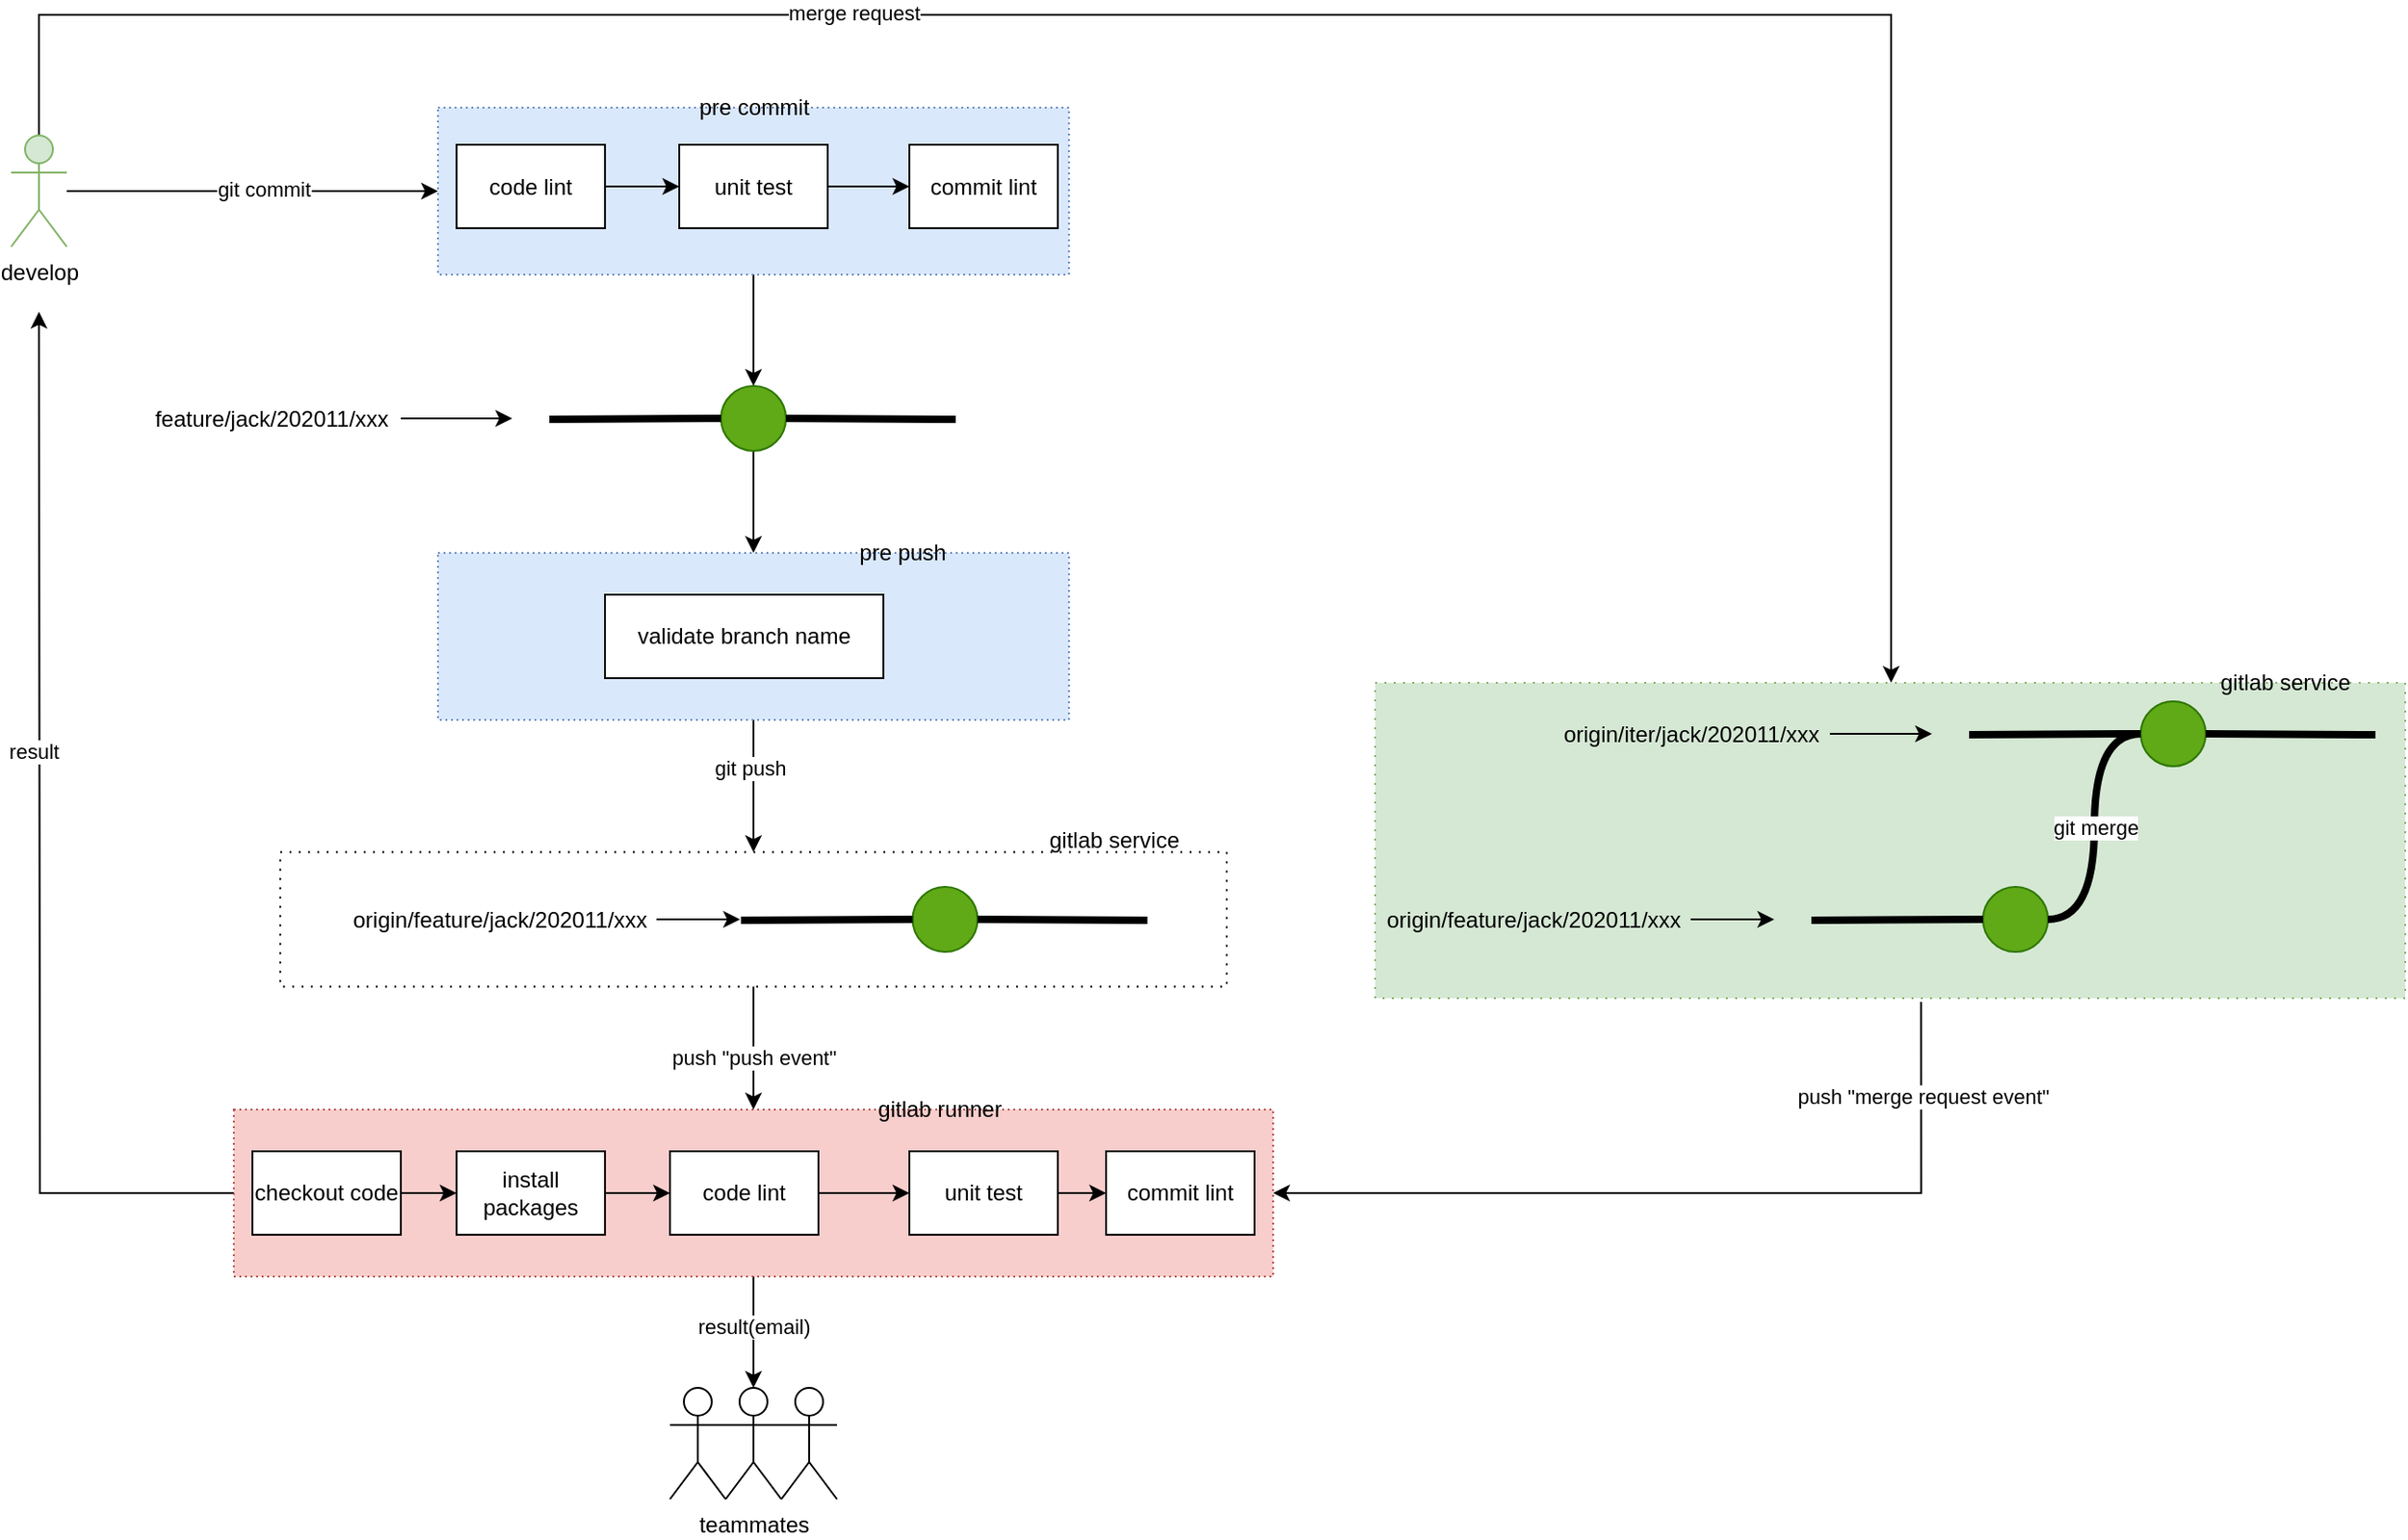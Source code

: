 <mxfile version="13.6.5">
    <diagram id="jrl2cAKtcjZzT-IVf9P4" name="Page-1">
        <mxGraphModel dx="771" dy="474" grid="1" gridSize="10" guides="1" tooltips="1" connect="1" arrows="1" fold="1" page="1" pageScale="1" pageWidth="1654" pageHeight="1169" background="none" math="0" shadow="0">
            <root>
                <mxCell id="0"/>
                <mxCell id="1" parent="0"/>
                <mxCell id="7GCo5LEJixltOBhCESSf-112" style="edgeStyle=orthogonalEdgeStyle;rounded=0;orthogonalLoop=1;jettySize=auto;html=1;strokeWidth=1;exitX=0.5;exitY=0;exitDx=0;exitDy=0;exitPerimeter=0;" parent="1" source="18" target="7GCo5LEJixltOBhCESSf-97" edge="1">
                    <mxGeometry relative="1" as="geometry">
                        <mxPoint x="25" y="360" as="sourcePoint"/>
                        <Array as="points">
                            <mxPoint x="25" y="310"/>
                            <mxPoint x="1023" y="310"/>
                        </Array>
                    </mxGeometry>
                </mxCell>
                <mxCell id="7GCo5LEJixltOBhCESSf-113" value="merge request" style="edgeLabel;html=1;align=center;verticalAlign=middle;resizable=0;points=[];" parent="7GCo5LEJixltOBhCESSf-112" vertex="1" connectable="0">
                    <mxGeometry x="-0.292" y="1" relative="1" as="geometry">
                        <mxPoint as="offset"/>
                    </mxGeometry>
                </mxCell>
                <mxCell id="7GCo5LEJixltOBhCESSf-118" style="edgeStyle=orthogonalEdgeStyle;rounded=0;orthogonalLoop=1;jettySize=auto;html=1;entryX=0;entryY=0.5;entryDx=0;entryDy=0;strokeWidth=1;" parent="1" source="18" target="35" edge="1">
                    <mxGeometry relative="1" as="geometry"/>
                </mxCell>
                <mxCell id="7GCo5LEJixltOBhCESSf-119" value="git commit" style="edgeLabel;html=1;align=center;verticalAlign=middle;resizable=0;points=[];" parent="7GCo5LEJixltOBhCESSf-118" vertex="1" connectable="0">
                    <mxGeometry x="0.06" y="1" relative="1" as="geometry">
                        <mxPoint as="offset"/>
                    </mxGeometry>
                </mxCell>
                <mxCell id="18" value="develop" style="shape=umlActor;verticalLabelPosition=bottom;verticalAlign=top;html=1;outlineConnect=0;fillColor=#d5e8d4;strokeColor=#82b366;" parent="1" vertex="1">
                    <mxGeometry x="10" y="375" width="30" height="60" as="geometry"/>
                </mxCell>
                <mxCell id="51" style="edgeStyle=orthogonalEdgeStyle;rounded=0;orthogonalLoop=1;jettySize=auto;html=1;entryX=0.5;entryY=0;entryDx=0;entryDy=0;strokeWidth=1;" parent="1" source="35" target="47" edge="1">
                    <mxGeometry relative="1" as="geometry"/>
                </mxCell>
                <mxCell id="35" value="" style="rounded=0;whiteSpace=wrap;html=1;dashed=1;dashPattern=1 2;fillColor=#dae8fc;strokeColor=#6c8ebf;" parent="1" vertex="1">
                    <mxGeometry x="240" y="360" width="340" height="90" as="geometry"/>
                </mxCell>
                <mxCell id="39" style="edgeStyle=orthogonalEdgeStyle;rounded=0;orthogonalLoop=1;jettySize=auto;html=1;entryX=0;entryY=0.5;entryDx=0;entryDy=0;" parent="1" source="36" target="37" edge="1">
                    <mxGeometry relative="1" as="geometry"/>
                </mxCell>
                <mxCell id="36" value="code lint" style="rounded=0;whiteSpace=wrap;html=1;" parent="1" vertex="1">
                    <mxGeometry x="250" y="380" width="80" height="45" as="geometry"/>
                </mxCell>
                <mxCell id="40" style="edgeStyle=orthogonalEdgeStyle;rounded=0;orthogonalLoop=1;jettySize=auto;html=1;entryX=0;entryY=0.5;entryDx=0;entryDy=0;" parent="1" source="37" target="38" edge="1">
                    <mxGeometry relative="1" as="geometry"/>
                </mxCell>
                <mxCell id="37" value="unit test" style="rounded=0;whiteSpace=wrap;html=1;" parent="1" vertex="1">
                    <mxGeometry x="370" y="380" width="80" height="45" as="geometry"/>
                </mxCell>
                <mxCell id="38" value="commit lint" style="rounded=0;whiteSpace=wrap;html=1;" parent="1" vertex="1">
                    <mxGeometry x="494" y="380" width="80" height="45" as="geometry"/>
                </mxCell>
                <mxCell id="82" style="edgeStyle=orthogonalEdgeStyle;rounded=0;orthogonalLoop=1;jettySize=auto;html=1;entryX=0.5;entryY=0;entryDx=0;entryDy=0;strokeWidth=1;fontColor=#ffffff;" parent="1" source="44" target="78" edge="1">
                    <mxGeometry relative="1" as="geometry"/>
                </mxCell>
                <mxCell id="84" value="git push" style="edgeLabel;html=1;align=center;verticalAlign=middle;resizable=0;points=[];fontColor=#000000;" parent="82" vertex="1" connectable="0">
                    <mxGeometry x="-0.276" y="-2" relative="1" as="geometry">
                        <mxPoint as="offset"/>
                    </mxGeometry>
                </mxCell>
                <mxCell id="44" value="" style="rounded=0;whiteSpace=wrap;html=1;dashed=1;dashPattern=1 2;fillColor=#dae8fc;strokeColor=#6c8ebf;" parent="1" vertex="1">
                    <mxGeometry x="240" y="600" width="340" height="90" as="geometry"/>
                </mxCell>
                <mxCell id="45" value="validate branch name" style="rounded=0;whiteSpace=wrap;html=1;" parent="1" vertex="1">
                    <mxGeometry x="330" y="622.5" width="150" height="45" as="geometry"/>
                </mxCell>
                <mxCell id="46" value="pre commit" style="text;html=1;align=center;verticalAlign=middle;resizable=0;points=[];autosize=1;" parent="1" vertex="1">
                    <mxGeometry x="375" y="350" width="70" height="20" as="geometry"/>
                </mxCell>
                <mxCell id="62" style="edgeStyle=orthogonalEdgeStyle;rounded=0;orthogonalLoop=1;jettySize=auto;html=1;strokeWidth=1;fontColor=#ffffff;" parent="1" source="47" target="44" edge="1">
                    <mxGeometry relative="1" as="geometry"/>
                </mxCell>
                <mxCell id="47" value="" style="ellipse;whiteSpace=wrap;html=1;aspect=fixed;fillColor=#60a917;strokeColor=#2D7600;fontColor=#ffffff;" parent="1" vertex="1">
                    <mxGeometry x="392.5" y="510" width="35" height="35" as="geometry"/>
                </mxCell>
                <mxCell id="48" value="" style="endArrow=none;html=1;entryX=0;entryY=0.5;entryDx=0;entryDy=0;strokeWidth=4;" parent="1" target="47" edge="1">
                    <mxGeometry width="50" height="50" relative="1" as="geometry">
                        <mxPoint x="300" y="528" as="sourcePoint"/>
                        <mxPoint x="315" y="510" as="targetPoint"/>
                    </mxGeometry>
                </mxCell>
                <mxCell id="50" value="" style="endArrow=none;html=1;exitX=1;exitY=0.5;exitDx=0;exitDy=0;strokeWidth=4;" parent="1" source="47" edge="1">
                    <mxGeometry width="50" height="50" relative="1" as="geometry">
                        <mxPoint x="469" y="542.5" as="sourcePoint"/>
                        <mxPoint x="519" y="528" as="targetPoint"/>
                    </mxGeometry>
                </mxCell>
                <mxCell id="53" style="edgeStyle=orthogonalEdgeStyle;rounded=0;orthogonalLoop=1;jettySize=auto;html=1;strokeWidth=1;" parent="1" source="52" edge="1">
                    <mxGeometry relative="1" as="geometry">
                        <mxPoint x="280" y="527.5" as="targetPoint"/>
                    </mxGeometry>
                </mxCell>
                <mxCell id="52" value="feature/jack/202011/xxx" style="text;html=1;align=center;verticalAlign=middle;resizable=0;points=[];autosize=1;" parent="1" vertex="1">
                    <mxGeometry x="80" y="517.5" width="140" height="20" as="geometry"/>
                </mxCell>
                <mxCell id="56" value="" style="ellipse;whiteSpace=wrap;html=1;aspect=fixed;fillColor=#60a917;strokeColor=#2D7600;fontColor=#ffffff;" parent="1" vertex="1">
                    <mxGeometry x="495.75" y="780" width="35" height="35" as="geometry"/>
                </mxCell>
                <mxCell id="57" value="" style="endArrow=none;html=1;entryX=0;entryY=0.5;entryDx=0;entryDy=0;strokeWidth=4;" parent="1" target="56" edge="1">
                    <mxGeometry width="50" height="50" relative="1" as="geometry">
                        <mxPoint x="403.25" y="798" as="sourcePoint"/>
                        <mxPoint x="418.25" y="780" as="targetPoint"/>
                    </mxGeometry>
                </mxCell>
                <mxCell id="58" value="" style="endArrow=none;html=1;exitX=1;exitY=0.5;exitDx=0;exitDy=0;strokeWidth=4;" parent="1" source="56" edge="1">
                    <mxGeometry width="50" height="50" relative="1" as="geometry">
                        <mxPoint x="572.25" y="812.5" as="sourcePoint"/>
                        <mxPoint x="622.25" y="798" as="targetPoint"/>
                    </mxGeometry>
                </mxCell>
                <mxCell id="60" style="edgeStyle=orthogonalEdgeStyle;rounded=0;orthogonalLoop=1;jettySize=auto;html=1;strokeWidth=1;" parent="1" source="61" edge="1">
                    <mxGeometry relative="1" as="geometry">
                        <mxPoint x="402.75" y="797.5" as="targetPoint"/>
                    </mxGeometry>
                </mxCell>
                <mxCell id="61" value="origin/feature/jack/202011/xxx" style="text;html=1;align=center;verticalAlign=middle;resizable=0;points=[];autosize=1;" parent="1" vertex="1">
                    <mxGeometry x="187.75" y="787.5" width="170" height="20" as="geometry"/>
                </mxCell>
                <mxCell id="64" value="pre push" style="text;html=1;align=center;verticalAlign=middle;resizable=0;points=[];autosize=1;fontColor=#000000;" parent="1" vertex="1">
                    <mxGeometry x="460" y="590" width="60" height="20" as="geometry"/>
                </mxCell>
                <mxCell id="7GCo5LEJixltOBhCESSf-116" style="edgeStyle=orthogonalEdgeStyle;rounded=0;orthogonalLoop=1;jettySize=auto;html=1;strokeWidth=1;" parent="1" source="69" edge="1">
                    <mxGeometry relative="1" as="geometry">
                        <mxPoint x="25" y="470" as="targetPoint"/>
                    </mxGeometry>
                </mxCell>
                <mxCell id="7GCo5LEJixltOBhCESSf-117" value="result" style="edgeLabel;html=1;align=center;verticalAlign=middle;resizable=0;points=[];" parent="7GCo5LEJixltOBhCESSf-116" vertex="1" connectable="0">
                    <mxGeometry x="0.183" y="3" relative="1" as="geometry">
                        <mxPoint as="offset"/>
                    </mxGeometry>
                </mxCell>
                <mxCell id="7GCo5LEJixltOBhCESSf-121" style="edgeStyle=orthogonalEdgeStyle;rounded=0;orthogonalLoop=1;jettySize=auto;html=1;strokeWidth=1;" parent="1" source="69" edge="1">
                    <mxGeometry relative="1" as="geometry">
                        <mxPoint x="410" y="1050" as="targetPoint"/>
                    </mxGeometry>
                </mxCell>
                <mxCell id="7GCo5LEJixltOBhCESSf-122" value="result(email)" style="edgeLabel;html=1;align=center;verticalAlign=middle;resizable=0;points=[];" parent="7GCo5LEJixltOBhCESSf-121" vertex="1" connectable="0">
                    <mxGeometry x="-0.1" relative="1" as="geometry">
                        <mxPoint as="offset"/>
                    </mxGeometry>
                </mxCell>
                <mxCell id="69" value="" style="rounded=0;whiteSpace=wrap;html=1;dashed=1;dashPattern=1 2;fillColor=#f8cecc;strokeColor=#b85450;" parent="1" vertex="1">
                    <mxGeometry x="130" y="900" width="560" height="90" as="geometry"/>
                </mxCell>
                <mxCell id="70" style="edgeStyle=orthogonalEdgeStyle;rounded=0;orthogonalLoop=1;jettySize=auto;html=1;entryX=0;entryY=0.5;entryDx=0;entryDy=0;" parent="1" source="71" target="73" edge="1">
                    <mxGeometry relative="1" as="geometry"/>
                </mxCell>
                <mxCell id="71" value="code lint" style="rounded=0;whiteSpace=wrap;html=1;" parent="1" vertex="1">
                    <mxGeometry x="365" y="922.5" width="80" height="45" as="geometry"/>
                </mxCell>
                <mxCell id="72" style="edgeStyle=orthogonalEdgeStyle;rounded=0;orthogonalLoop=1;jettySize=auto;html=1;entryX=0;entryY=0.5;entryDx=0;entryDy=0;" parent="1" source="73" target="74" edge="1">
                    <mxGeometry relative="1" as="geometry"/>
                </mxCell>
                <mxCell id="73" value="unit test" style="rounded=0;whiteSpace=wrap;html=1;" parent="1" vertex="1">
                    <mxGeometry x="494" y="922.5" width="80" height="45" as="geometry"/>
                </mxCell>
                <mxCell id="74" value="commit lint" style="rounded=0;whiteSpace=wrap;html=1;" parent="1" vertex="1">
                    <mxGeometry x="600" y="922.5" width="80" height="45" as="geometry"/>
                </mxCell>
                <mxCell id="75" value="gitlab runner" style="text;html=1;align=center;verticalAlign=middle;resizable=0;points=[];autosize=1;" parent="1" vertex="1">
                    <mxGeometry x="470" y="890" width="80" height="20" as="geometry"/>
                </mxCell>
                <mxCell id="83" style="edgeStyle=orthogonalEdgeStyle;rounded=0;orthogonalLoop=1;jettySize=auto;html=1;entryX=0.5;entryY=0;entryDx=0;entryDy=0;strokeWidth=1;fontColor=#ffffff;" parent="1" source="78" target="69" edge="1">
                    <mxGeometry relative="1" as="geometry"/>
                </mxCell>
                <mxCell id="85" value="push &quot;push event&quot;" style="edgeLabel;html=1;align=center;verticalAlign=middle;resizable=0;points=[];fontColor=#000000;" parent="83" vertex="1" connectable="0">
                    <mxGeometry x="-0.071" relative="1" as="geometry">
                        <mxPoint y="6.5" as="offset"/>
                    </mxGeometry>
                </mxCell>
                <mxCell id="78" value="" style="rounded=0;whiteSpace=wrap;html=1;fillColor=none;dashed=1;dashPattern=1 4;" parent="1" vertex="1">
                    <mxGeometry x="155" y="761.25" width="510" height="72.5" as="geometry"/>
                </mxCell>
                <mxCell id="79" value="gitlab service" style="text;html=1;align=center;verticalAlign=middle;resizable=0;points=[];autosize=1;fontColor=#000000;" parent="1" vertex="1">
                    <mxGeometry x="559" y="745" width="90" height="20" as="geometry"/>
                </mxCell>
                <mxCell id="96" style="edgeStyle=orthogonalEdgeStyle;rounded=0;orthogonalLoop=1;jettySize=auto;html=1;entryX=0;entryY=0.5;entryDx=0;entryDy=0;strokeWidth=1;fontColor=#ffffff;" parent="1" source="86" target="94" edge="1">
                    <mxGeometry relative="1" as="geometry"/>
                </mxCell>
                <mxCell id="86" value="checkout code" style="rounded=0;whiteSpace=wrap;html=1;" parent="1" vertex="1">
                    <mxGeometry x="140" y="922.5" width="80" height="45" as="geometry"/>
                </mxCell>
                <mxCell id="97" style="edgeStyle=orthogonalEdgeStyle;rounded=0;orthogonalLoop=1;jettySize=auto;html=1;entryX=0;entryY=0.5;entryDx=0;entryDy=0;strokeWidth=1;fontColor=#ffffff;" parent="1" source="94" target="71" edge="1">
                    <mxGeometry relative="1" as="geometry"/>
                </mxCell>
                <mxCell id="94" value="install packages" style="rounded=0;whiteSpace=wrap;html=1;" parent="1" vertex="1">
                    <mxGeometry x="250" y="922.5" width="80" height="45" as="geometry"/>
                </mxCell>
                <mxCell id="7GCo5LEJixltOBhCESSf-114" style="edgeStyle=orthogonalEdgeStyle;rounded=0;orthogonalLoop=1;jettySize=auto;html=1;entryX=1;entryY=0.5;entryDx=0;entryDy=0;strokeWidth=1;exitX=0.53;exitY=1.012;exitDx=0;exitDy=0;exitPerimeter=0;" parent="1" source="7GCo5LEJixltOBhCESSf-97" target="69" edge="1">
                    <mxGeometry relative="1" as="geometry">
                        <Array as="points">
                            <mxPoint x="1039" y="945"/>
                        </Array>
                    </mxGeometry>
                </mxCell>
                <mxCell id="7GCo5LEJixltOBhCESSf-115" value="push &quot;merge request event&quot;" style="edgeLabel;html=1;align=center;verticalAlign=middle;resizable=0;points=[];" parent="7GCo5LEJixltOBhCESSf-114" vertex="1" connectable="0">
                    <mxGeometry x="-0.775" y="1" relative="1" as="geometry">
                        <mxPoint as="offset"/>
                    </mxGeometry>
                </mxCell>
                <mxCell id="7GCo5LEJixltOBhCESSf-97" value="" style="rounded=0;whiteSpace=wrap;html=1;fillColor=#d5e8d4;dashed=1;dashPattern=1 4;strokeColor=#82b366;" parent="1" vertex="1">
                    <mxGeometry x="745" y="670" width="555" height="170" as="geometry"/>
                </mxCell>
                <mxCell id="7GCo5LEJixltOBhCESSf-100" value="" style="ellipse;whiteSpace=wrap;html=1;aspect=fixed;fillColor=#60a917;strokeColor=#2D7600;fontColor=#ffffff;" parent="1" vertex="1">
                    <mxGeometry x="1072.5" y="780" width="35" height="35" as="geometry"/>
                </mxCell>
                <mxCell id="7GCo5LEJixltOBhCESSf-101" value="" style="endArrow=none;html=1;entryX=0;entryY=0.5;entryDx=0;entryDy=0;strokeWidth=4;" parent="1" target="7GCo5LEJixltOBhCESSf-100" edge="1">
                    <mxGeometry width="50" height="50" relative="1" as="geometry">
                        <mxPoint x="980" y="798" as="sourcePoint"/>
                        <mxPoint x="995" y="780" as="targetPoint"/>
                    </mxGeometry>
                </mxCell>
                <mxCell id="7GCo5LEJixltOBhCESSf-103" style="edgeStyle=orthogonalEdgeStyle;rounded=0;orthogonalLoop=1;jettySize=auto;html=1;strokeWidth=1;" parent="1" source="7GCo5LEJixltOBhCESSf-104" edge="1">
                    <mxGeometry relative="1" as="geometry">
                        <mxPoint x="960" y="797.5" as="targetPoint"/>
                    </mxGeometry>
                </mxCell>
                <mxCell id="7GCo5LEJixltOBhCESSf-104" value="origin/feature/jack/202011/xxx" style="text;html=1;align=center;verticalAlign=middle;resizable=0;points=[];autosize=1;" parent="1" vertex="1">
                    <mxGeometry x="745" y="787.5" width="170" height="20" as="geometry"/>
                </mxCell>
                <mxCell id="7GCo5LEJixltOBhCESSf-105" value="" style="ellipse;whiteSpace=wrap;html=1;aspect=fixed;fillColor=#60a917;strokeColor=#2D7600;fontColor=#ffffff;" parent="1" vertex="1">
                    <mxGeometry x="1157.5" y="680" width="35" height="35" as="geometry"/>
                </mxCell>
                <mxCell id="7GCo5LEJixltOBhCESSf-106" value="" style="endArrow=none;html=1;entryX=0;entryY=0.5;entryDx=0;entryDy=0;strokeWidth=4;" parent="1" target="7GCo5LEJixltOBhCESSf-105" edge="1">
                    <mxGeometry width="50" height="50" relative="1" as="geometry">
                        <mxPoint x="1065" y="698" as="sourcePoint"/>
                        <mxPoint x="1080" y="680" as="targetPoint"/>
                    </mxGeometry>
                </mxCell>
                <mxCell id="7GCo5LEJixltOBhCESSf-107" value="" style="endArrow=none;html=1;exitX=1;exitY=0.5;exitDx=0;exitDy=0;strokeWidth=4;" parent="1" source="7GCo5LEJixltOBhCESSf-105" edge="1">
                    <mxGeometry width="50" height="50" relative="1" as="geometry">
                        <mxPoint x="1234" y="712.5" as="sourcePoint"/>
                        <mxPoint x="1284" y="698" as="targetPoint"/>
                    </mxGeometry>
                </mxCell>
                <mxCell id="7GCo5LEJixltOBhCESSf-108" style="edgeStyle=orthogonalEdgeStyle;rounded=0;orthogonalLoop=1;jettySize=auto;html=1;strokeWidth=1;" parent="1" source="7GCo5LEJixltOBhCESSf-109" edge="1">
                    <mxGeometry relative="1" as="geometry">
                        <mxPoint x="1045" y="697.5" as="targetPoint"/>
                    </mxGeometry>
                </mxCell>
                <mxCell id="7GCo5LEJixltOBhCESSf-109" value="origin/iter/jack/202011/xxx" style="text;html=1;align=center;verticalAlign=middle;resizable=0;points=[];autosize=1;" parent="1" vertex="1">
                    <mxGeometry x="840" y="687.5" width="150" height="20" as="geometry"/>
                </mxCell>
                <mxCell id="7GCo5LEJixltOBhCESSf-110" value="git merge" style="endArrow=none;html=1;entryX=0;entryY=0.5;entryDx=0;entryDy=0;exitX=1;exitY=0.5;exitDx=0;exitDy=0;strokeWidth=4;edgeStyle=orthogonalEdgeStyle;curved=1;" parent="1" source="7GCo5LEJixltOBhCESSf-100" target="7GCo5LEJixltOBhCESSf-105" edge="1">
                    <mxGeometry width="50" height="50" relative="1" as="geometry">
                        <mxPoint x="1070" y="770" as="sourcePoint"/>
                        <mxPoint x="1120" y="720" as="targetPoint"/>
                    </mxGeometry>
                </mxCell>
                <mxCell id="7GCo5LEJixltOBhCESSf-111" value="gitlab service" style="text;html=1;align=center;verticalAlign=middle;resizable=0;points=[];autosize=1;" parent="1" vertex="1">
                    <mxGeometry x="1190" y="660" width="90" height="20" as="geometry"/>
                </mxCell>
                <mxCell id="98" value="" style="shape=umlActor;verticalLabelPosition=bottom;verticalAlign=top;html=1;outlineConnect=0;" vertex="1" parent="1">
                    <mxGeometry x="365" y="1050" width="30" height="60" as="geometry"/>
                </mxCell>
                <mxCell id="99" value="teammates" style="shape=umlActor;verticalLabelPosition=bottom;verticalAlign=top;html=1;outlineConnect=0;" vertex="1" parent="1">
                    <mxGeometry x="395" y="1050" width="30" height="60" as="geometry"/>
                </mxCell>
                <mxCell id="101" value="" style="shape=umlActor;verticalLabelPosition=bottom;verticalAlign=top;html=1;outlineConnect=0;" vertex="1" parent="1">
                    <mxGeometry x="425" y="1050" width="30" height="60" as="geometry"/>
                </mxCell>
            </root>
        </mxGraphModel>
    </diagram>
</mxfile>
